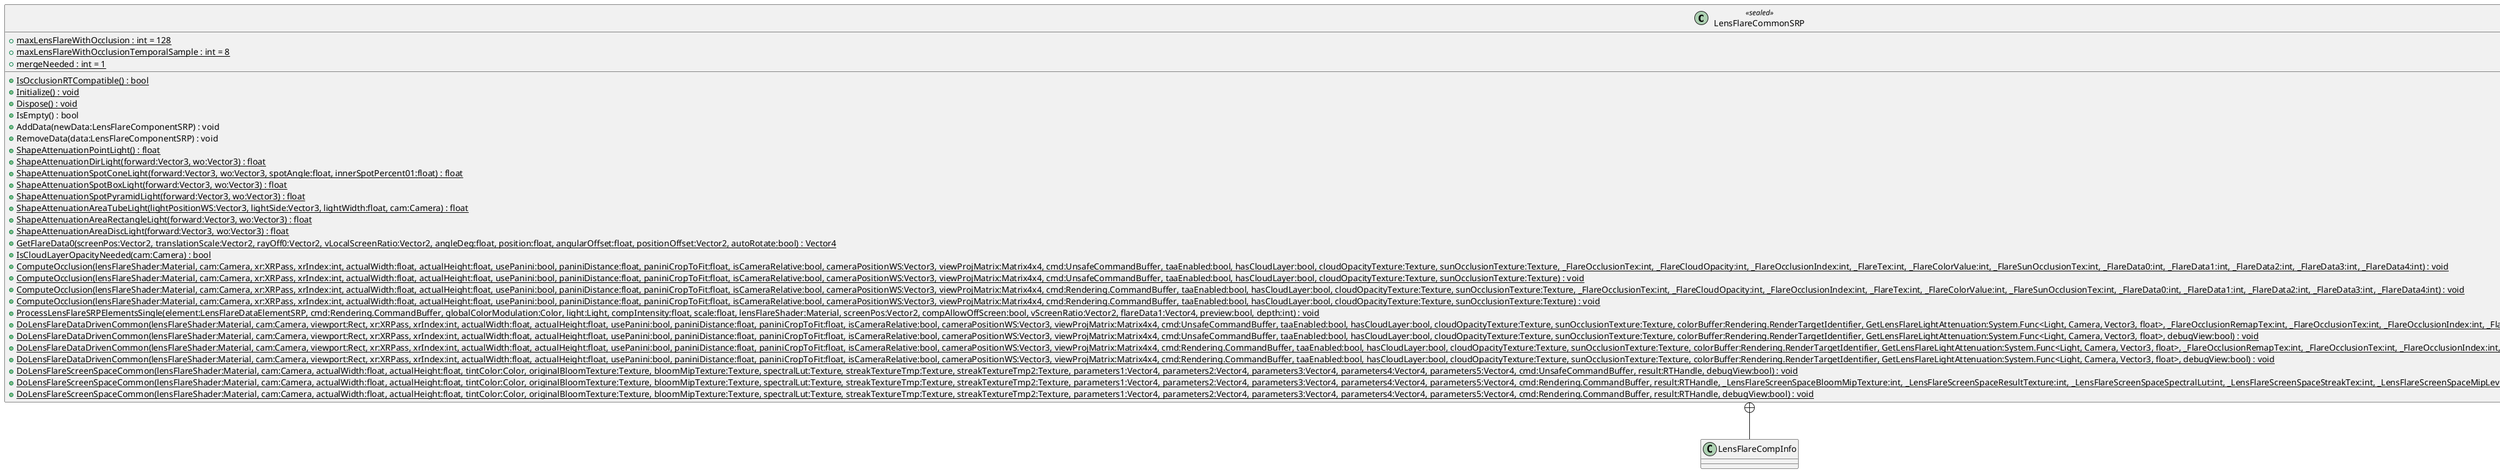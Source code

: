 @startuml
class LensFlareCommonSRP <<sealed>> {
    + {static} maxLensFlareWithOcclusion : int = 128
    + {static} maxLensFlareWithOcclusionTemporalSample : int = 8
    + {static} mergeNeeded : int = 1
    {static} + IsOcclusionRTCompatible() : bool
    {static} + Initialize() : void
    {static} + Dispose() : void
    + IsEmpty() : bool
    + AddData(newData:LensFlareComponentSRP) : void
    + RemoveData(data:LensFlareComponentSRP) : void
    {static} + ShapeAttenuationPointLight() : float
    {static} + ShapeAttenuationDirLight(forward:Vector3, wo:Vector3) : float
    {static} + ShapeAttenuationSpotConeLight(forward:Vector3, wo:Vector3, spotAngle:float, innerSpotPercent01:float) : float
    {static} + ShapeAttenuationSpotBoxLight(forward:Vector3, wo:Vector3) : float
    {static} + ShapeAttenuationSpotPyramidLight(forward:Vector3, wo:Vector3) : float
    {static} + ShapeAttenuationAreaTubeLight(lightPositionWS:Vector3, lightSide:Vector3, lightWidth:float, cam:Camera) : float
    {static} + ShapeAttenuationAreaRectangleLight(forward:Vector3, wo:Vector3) : float
    {static} + ShapeAttenuationAreaDiscLight(forward:Vector3, wo:Vector3) : float
    {static} + GetFlareData0(screenPos:Vector2, translationScale:Vector2, rayOff0:Vector2, vLocalScreenRatio:Vector2, angleDeg:float, position:float, angularOffset:float, positionOffset:Vector2, autoRotate:bool) : Vector4
    {static} + IsCloudLayerOpacityNeeded(cam:Camera) : bool
    {static} + ComputeOcclusion(lensFlareShader:Material, cam:Camera, xr:XRPass, xrIndex:int, actualWidth:float, actualHeight:float, usePanini:bool, paniniDistance:float, paniniCropToFit:float, isCameraRelative:bool, cameraPositionWS:Vector3, viewProjMatrix:Matrix4x4, cmd:UnsafeCommandBuffer, taaEnabled:bool, hasCloudLayer:bool, cloudOpacityTexture:Texture, sunOcclusionTexture:Texture, _FlareOcclusionTex:int, _FlareCloudOpacity:int, _FlareOcclusionIndex:int, _FlareTex:int, _FlareColorValue:int, _FlareSunOcclusionTex:int, _FlareData0:int, _FlareData1:int, _FlareData2:int, _FlareData3:int, _FlareData4:int) : void
    {static} + ComputeOcclusion(lensFlareShader:Material, cam:Camera, xr:XRPass, xrIndex:int, actualWidth:float, actualHeight:float, usePanini:bool, paniniDistance:float, paniniCropToFit:float, isCameraRelative:bool, cameraPositionWS:Vector3, viewProjMatrix:Matrix4x4, cmd:UnsafeCommandBuffer, taaEnabled:bool, hasCloudLayer:bool, cloudOpacityTexture:Texture, sunOcclusionTexture:Texture) : void
    {static} + ComputeOcclusion(lensFlareShader:Material, cam:Camera, xr:XRPass, xrIndex:int, actualWidth:float, actualHeight:float, usePanini:bool, paniniDistance:float, paniniCropToFit:float, isCameraRelative:bool, cameraPositionWS:Vector3, viewProjMatrix:Matrix4x4, cmd:Rendering.CommandBuffer, taaEnabled:bool, hasCloudLayer:bool, cloudOpacityTexture:Texture, sunOcclusionTexture:Texture, _FlareOcclusionTex:int, _FlareCloudOpacity:int, _FlareOcclusionIndex:int, _FlareTex:int, _FlareColorValue:int, _FlareSunOcclusionTex:int, _FlareData0:int, _FlareData1:int, _FlareData2:int, _FlareData3:int, _FlareData4:int) : void
    {static} + ComputeOcclusion(lensFlareShader:Material, cam:Camera, xr:XRPass, xrIndex:int, actualWidth:float, actualHeight:float, usePanini:bool, paniniDistance:float, paniniCropToFit:float, isCameraRelative:bool, cameraPositionWS:Vector3, viewProjMatrix:Matrix4x4, cmd:Rendering.CommandBuffer, taaEnabled:bool, hasCloudLayer:bool, cloudOpacityTexture:Texture, sunOcclusionTexture:Texture) : void
    + {static} ProcessLensFlareSRPElementsSingle(element:LensFlareDataElementSRP, cmd:Rendering.CommandBuffer, globalColorModulation:Color, light:Light, compIntensity:float, scale:float, lensFlareShader:Material, screenPos:Vector2, compAllowOffScreen:bool, vScreenRatio:Vector2, flareData1:Vector4, preview:bool, depth:int) : void
    {static} + DoLensFlareDataDrivenCommon(lensFlareShader:Material, cam:Camera, viewport:Rect, xr:XRPass, xrIndex:int, actualWidth:float, actualHeight:float, usePanini:bool, paniniDistance:float, paniniCropToFit:float, isCameraRelative:bool, cameraPositionWS:Vector3, viewProjMatrix:Matrix4x4, cmd:UnsafeCommandBuffer, taaEnabled:bool, hasCloudLayer:bool, cloudOpacityTexture:Texture, sunOcclusionTexture:Texture, colorBuffer:Rendering.RenderTargetIdentifier, GetLensFlareLightAttenuation:System.Func<Light, Camera, Vector3, float>, _FlareOcclusionRemapTex:int, _FlareOcclusionTex:int, _FlareOcclusionIndex:int, _FlareCloudOpacity:int, _FlareSunOcclusionTex:int, _FlareTex:int, _FlareColorValue:int, _FlareData0:int, _FlareData1:int, _FlareData2:int, _FlareData3:int, _FlareData4:int, debugView:bool) : void
    {static} + DoLensFlareDataDrivenCommon(lensFlareShader:Material, cam:Camera, viewport:Rect, xr:XRPass, xrIndex:int, actualWidth:float, actualHeight:float, usePanini:bool, paniniDistance:float, paniniCropToFit:float, isCameraRelative:bool, cameraPositionWS:Vector3, viewProjMatrix:Matrix4x4, cmd:UnsafeCommandBuffer, taaEnabled:bool, hasCloudLayer:bool, cloudOpacityTexture:Texture, sunOcclusionTexture:Texture, colorBuffer:Rendering.RenderTargetIdentifier, GetLensFlareLightAttenuation:System.Func<Light, Camera, Vector3, float>, debugView:bool) : void
    {static} + DoLensFlareDataDrivenCommon(lensFlareShader:Material, cam:Camera, viewport:Rect, xr:XRPass, xrIndex:int, actualWidth:float, actualHeight:float, usePanini:bool, paniniDistance:float, paniniCropToFit:float, isCameraRelative:bool, cameraPositionWS:Vector3, viewProjMatrix:Matrix4x4, cmd:Rendering.CommandBuffer, taaEnabled:bool, hasCloudLayer:bool, cloudOpacityTexture:Texture, sunOcclusionTexture:Texture, colorBuffer:Rendering.RenderTargetIdentifier, GetLensFlareLightAttenuation:System.Func<Light, Camera, Vector3, float>, _FlareOcclusionRemapTex:int, _FlareOcclusionTex:int, _FlareOcclusionIndex:int, _FlareCloudOpacity:int, _FlareSunOcclusionTex:int, _FlareTex:int, _FlareColorValue:int, _FlareData0:int, _FlareData1:int, _FlareData2:int, _FlareData3:int, _FlareData4:int, debugView:bool) : void
    {static} + DoLensFlareDataDrivenCommon(lensFlareShader:Material, cam:Camera, viewport:Rect, xr:XRPass, xrIndex:int, actualWidth:float, actualHeight:float, usePanini:bool, paniniDistance:float, paniniCropToFit:float, isCameraRelative:bool, cameraPositionWS:Vector3, viewProjMatrix:Matrix4x4, cmd:Rendering.CommandBuffer, taaEnabled:bool, hasCloudLayer:bool, cloudOpacityTexture:Texture, sunOcclusionTexture:Texture, colorBuffer:Rendering.RenderTargetIdentifier, GetLensFlareLightAttenuation:System.Func<Light, Camera, Vector3, float>, debugView:bool) : void
    {static} + DoLensFlareScreenSpaceCommon(lensFlareShader:Material, cam:Camera, actualWidth:float, actualHeight:float, tintColor:Color, originalBloomTexture:Texture, bloomMipTexture:Texture, spectralLut:Texture, streakTextureTmp:Texture, streakTextureTmp2:Texture, parameters1:Vector4, parameters2:Vector4, parameters3:Vector4, parameters4:Vector4, parameters5:Vector4, cmd:UnsafeCommandBuffer, result:RTHandle, debugView:bool) : void
    {static} + DoLensFlareScreenSpaceCommon(lensFlareShader:Material, cam:Camera, actualWidth:float, actualHeight:float, tintColor:Color, originalBloomTexture:Texture, bloomMipTexture:Texture, spectralLut:Texture, streakTextureTmp:Texture, streakTextureTmp2:Texture, parameters1:Vector4, parameters2:Vector4, parameters3:Vector4, parameters4:Vector4, parameters5:Vector4, cmd:Rendering.CommandBuffer, result:RTHandle, _LensFlareScreenSpaceBloomMipTexture:int, _LensFlareScreenSpaceResultTexture:int, _LensFlareScreenSpaceSpectralLut:int, _LensFlareScreenSpaceStreakTex:int, _LensFlareScreenSpaceMipLevel:int, _LensFlareScreenSpaceTintColor:int, _LensFlareScreenSpaceParams1:int, _LensFlareScreenSpaceParams2:int, _LensFlareScreenSpaceParams3:int, _LensFlareScreenSpaceParams4:int, _LensFlareScreenSpaceParams5:int, debugView:bool) : void
    {static} + DoLensFlareScreenSpaceCommon(lensFlareShader:Material, cam:Camera, actualWidth:float, actualHeight:float, tintColor:Color, originalBloomTexture:Texture, bloomMipTexture:Texture, spectralLut:Texture, streakTextureTmp:Texture, streakTextureTmp2:Texture, parameters1:Vector4, parameters2:Vector4, parameters3:Vector4, parameters4:Vector4, parameters5:Vector4, cmd:Rendering.CommandBuffer, result:RTHandle, debugView:bool) : void
}
class LensFlareCompInfo {
}
LensFlareCommonSRP o-> "occlusionRT" RTHandle
LensFlareCommonSRP --> "Instance" LensFlareCommonSRP
LensFlareCommonSRP +-- LensFlareCompInfo
@enduml
